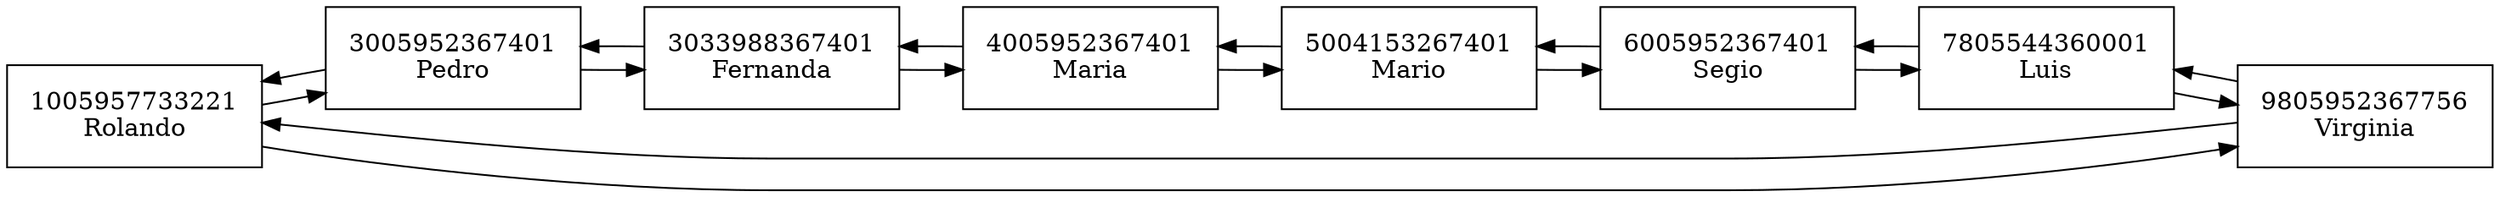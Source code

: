 digraph {
node[shape=box width=2 height=0.8];
rankdir=LR;
"1005957733221Rolando"
"1005957733221Rolando"->"3005952367401Pedro"
"1005957733221Rolando"->"9805952367756Virginia"
"3005952367401Pedro"
"3005952367401Pedro"->"3033988367401Fernanda"
"3005952367401Pedro"->"1005957733221Rolando"
"3033988367401Fernanda"
"3033988367401Fernanda"->"4005952367401Maria"
"3033988367401Fernanda"->"3005952367401Pedro"
"4005952367401Maria"
"4005952367401Maria"->"5004153267401Mario"
"4005952367401Maria"->"3033988367401Fernanda"
"5004153267401Mario"
"5004153267401Mario"->"6005952367401Segio"
"5004153267401Mario"->"4005952367401Maria"
"6005952367401Segio"
"6005952367401Segio"->"7805544360001Luis"
"6005952367401Segio"->"5004153267401Mario"
"7805544360001Luis"
"7805544360001Luis"->"9805952367756Virginia"
"7805544360001Luis"->"6005952367401Segio"
"9805952367756Virginia"
"9805952367756Virginia"->"1005957733221Rolando"
"9805952367756Virginia"->"7805544360001Luis"
 }
